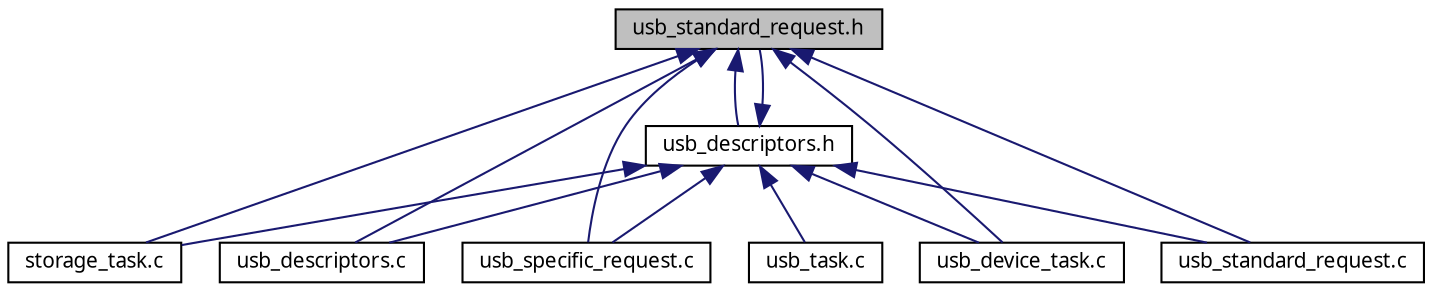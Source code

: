 digraph G
{
  edge [fontname="FreeSans.ttf",fontsize=10,labelfontname="FreeSans.ttf",labelfontsize=10];
  node [fontname="FreeSans.ttf",fontsize=10,shape=record];
  Node1 [label="usb_standard_request.h",height=0.2,width=0.4,color="black", fillcolor="grey75", style="filled" fontcolor="black"];
  Node1 -> Node2 [dir=back,color="midnightblue",fontsize=10,style="solid",fontname="FreeSans.ttf"];
  Node2 [label="usb_descriptors.h",height=0.2,width=0.4,color="black", fillcolor="white", style="filled",URL="$a00055.html"];
  Node2 -> Node3 [dir=back,color="midnightblue",fontsize=10,style="solid",fontname="FreeSans.ttf"];
  Node3 [label="storage_task.c",height=0.2,width=0.4,color="black", fillcolor="white", style="filled",URL="$a00050.html"];
  Node2 -> Node4 [dir=back,color="midnightblue",fontsize=10,style="solid",fontname="FreeSans.ttf"];
  Node4 [label="usb_descriptors.c",height=0.2,width=0.4,color="black", fillcolor="white", style="filled",URL="$a00054.html"];
  Node2 -> Node5 [dir=back,color="midnightblue",fontsize=10,style="solid",fontname="FreeSans.ttf"];
  Node5 [label="usb_specific_request.c",height=0.2,width=0.4,color="black", fillcolor="white", style="filled",URL="$a00061.html"];
  Node2 -> Node6 [dir=back,color="midnightblue",fontsize=10,style="solid",fontname="FreeSans.ttf"];
  Node6 [label="usb_device_task.c",height=0.2,width=0.4,color="black", fillcolor="white", style="filled",URL="$a00056.html"];
  Node2 -> Node7 [dir=back,color="midnightblue",fontsize=10,style="solid",fontname="FreeSans.ttf"];
  Node7 [label="usb_standard_request.c",height=0.2,width=0.4,color="black", fillcolor="white", style="filled",URL="$a00063.html"];
  Node2 -> Node1 [dir=back,color="midnightblue",fontsize=10,style="solid",fontname="FreeSans.ttf"];
  Node2 -> Node8 [dir=back,color="midnightblue",fontsize=10,style="solid",fontname="FreeSans.ttf"];
  Node8 [label="usb_task.c",height=0.2,width=0.4,color="black", fillcolor="white", style="filled",URL="$a00065.html"];
  Node1 -> Node3 [dir=back,color="midnightblue",fontsize=10,style="solid",fontname="FreeSans.ttf"];
  Node1 -> Node4 [dir=back,color="midnightblue",fontsize=10,style="solid",fontname="FreeSans.ttf"];
  Node1 -> Node5 [dir=back,color="midnightblue",fontsize=10,style="solid",fontname="FreeSans.ttf"];
  Node1 -> Node6 [dir=back,color="midnightblue",fontsize=10,style="solid",fontname="FreeSans.ttf"];
  Node1 -> Node7 [dir=back,color="midnightblue",fontsize=10,style="solid",fontname="FreeSans.ttf"];
}
